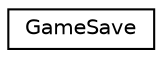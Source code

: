 digraph "Graphical Class Hierarchy"
{
 // LATEX_PDF_SIZE
  edge [fontname="Helvetica",fontsize="10",labelfontname="Helvetica",labelfontsize="10"];
  node [fontname="Helvetica",fontsize="10",shape=record];
  rankdir="LR";
  Node0 [label="GameSave",height=0.2,width=0.4,color="black", fillcolor="white", style="filled",URL="$struct_game_save.html",tooltip=" "];
}
